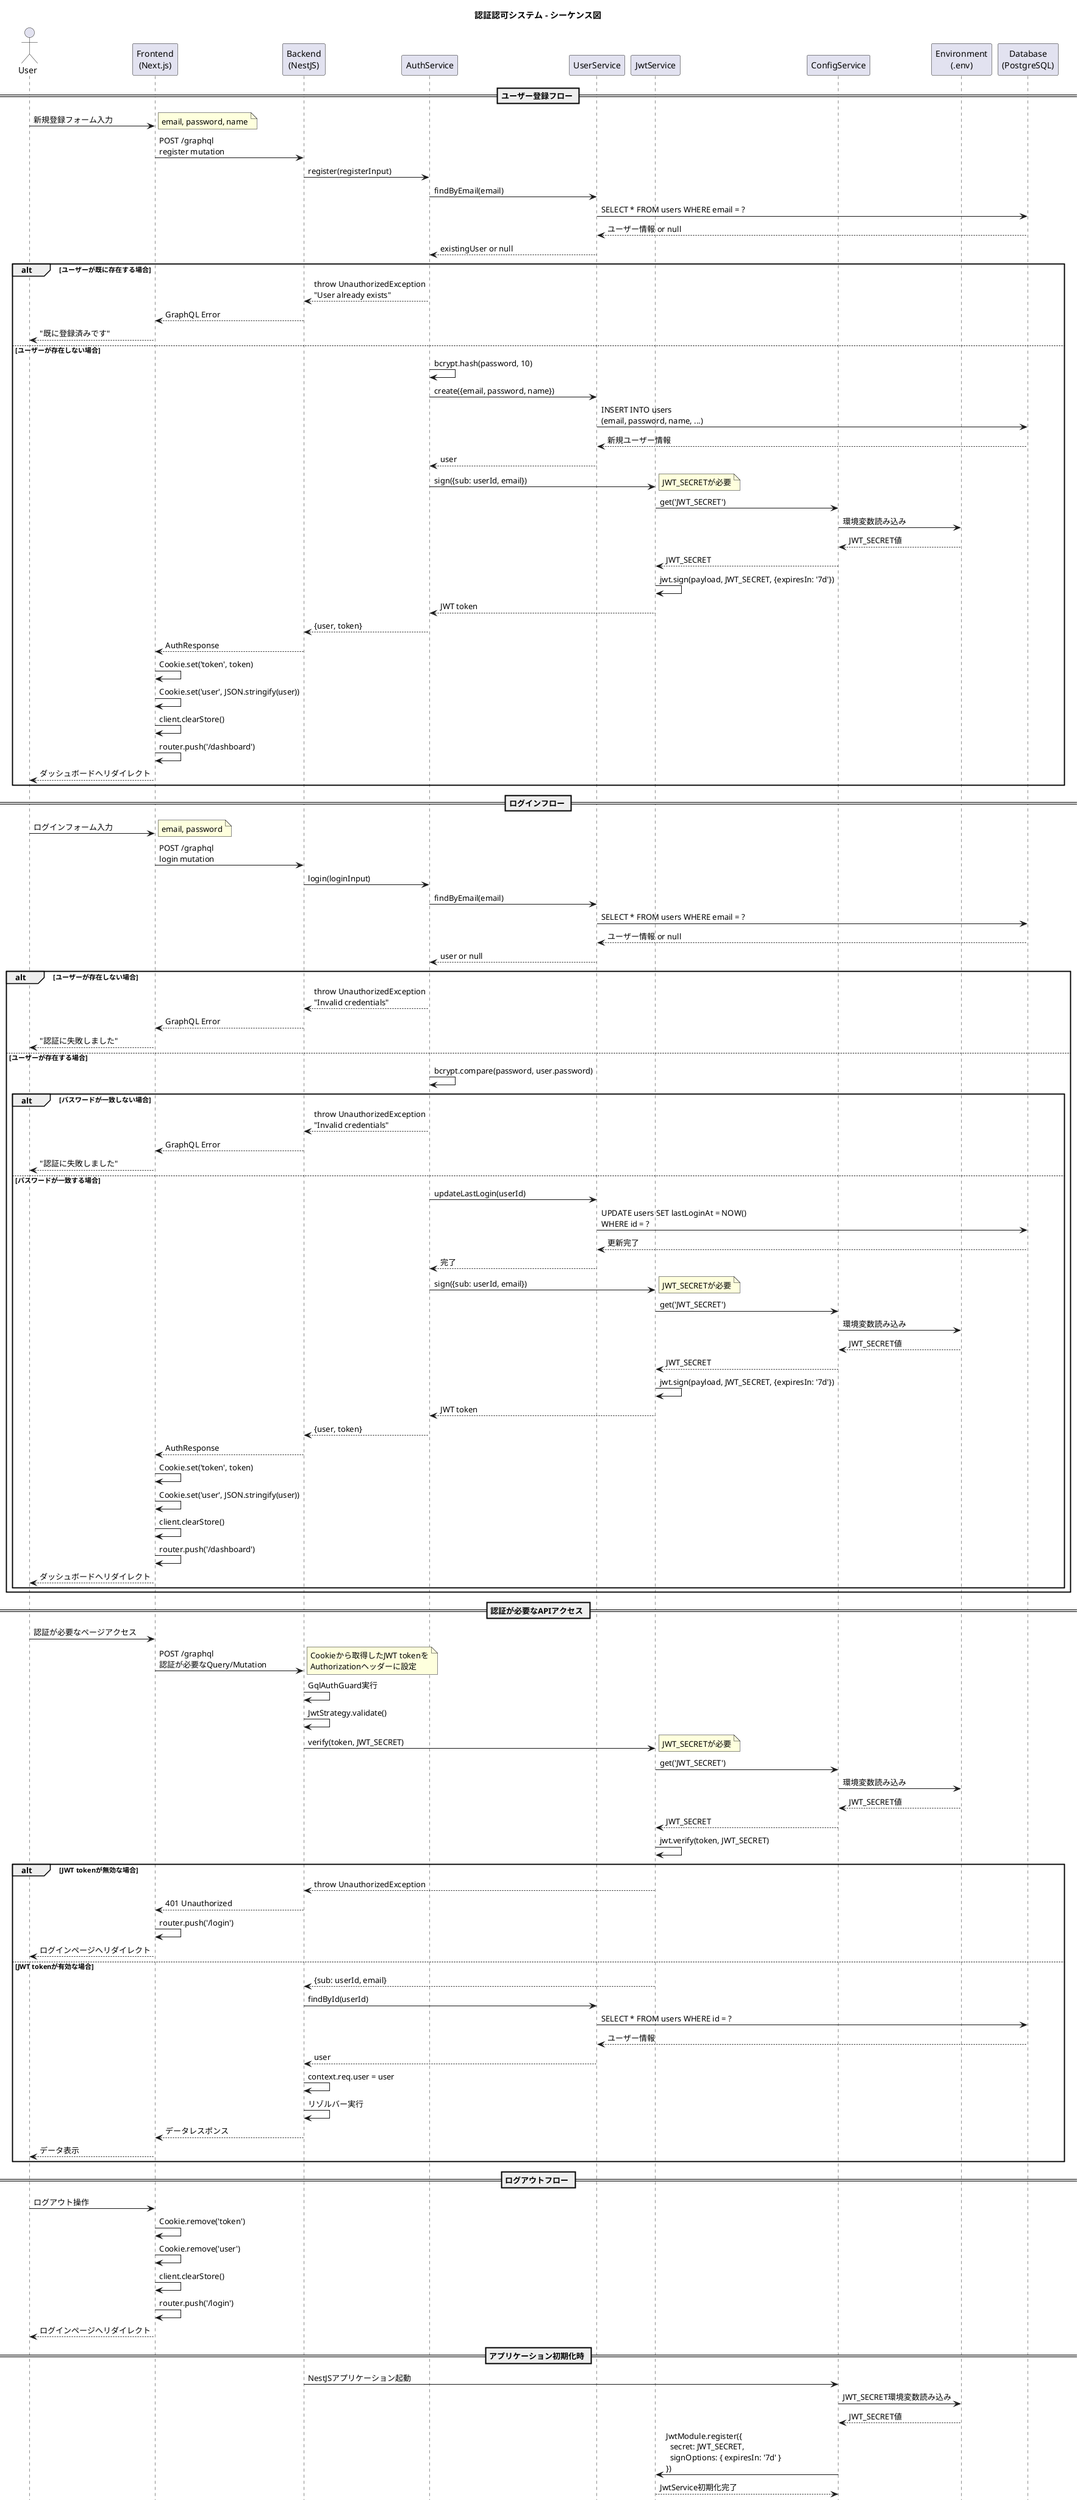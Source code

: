 @startuml 認証認可シーケンス図

title 認証認可システム - シーケンス図

actor User as U
participant "Frontend\n(Next.js)" as F
participant "Backend\n(NestJS)" as B
participant "AuthService" as AS
participant "UserService" as US
participant "JwtService" as JS
participant "ConfigService" as CS
participant "Environment\n(.env)" as ENV
participant "Database\n(PostgreSQL)" as DB

== ユーザー登録フロー ==

U -> F: 新規登録フォーム入力
note right: email, password, name
F -> B: POST /graphql\nregister mutation
B -> AS: register(registerInput)
AS -> US: findByEmail(email)
US -> DB: SELECT * FROM users WHERE email = ?
DB --> US: ユーザー情報 or null
US --> AS: existingUser or null

alt ユーザーが既に存在する場合
    AS --> B: throw UnauthorizedException\n"User already exists"
    B --> F: GraphQL Error
    F --> U: "既に登録済みです"
else ユーザーが存在しない場合
    AS -> AS: bcrypt.hash(password, 10)
    AS -> US: create({email, password, name})
    US -> DB: INSERT INTO users\n(email, password, name, ...)
    DB --> US: 新規ユーザー情報
    US --> AS: user
    AS -> JS: sign({sub: userId, email})
    note right: JWT_SECRETが必要
    JS -> CS: get('JWT_SECRET')
    CS -> ENV: 環境変数読み込み
    ENV --> CS: JWT_SECRET値
    CS --> JS: JWT_SECRET
    JS -> JS: jwt.sign(payload, JWT_SECRET, {expiresIn: '7d'})
    JS --> AS: JWT token
    AS --> B: {user, token}
    B --> F: AuthResponse
    F -> F: Cookie.set('token', token)
    F -> F: Cookie.set('user', JSON.stringify(user))
    F -> F: client.clearStore()
    F -> F: router.push('/dashboard')
    F --> U: ダッシュボードへリダイレクト
end

== ログインフロー ==

U -> F: ログインフォーム入力
note right: email, password
F -> B: POST /graphql\nlogin mutation
B -> AS: login(loginInput)
AS -> US: findByEmail(email)
US -> DB: SELECT * FROM users WHERE email = ?
DB --> US: ユーザー情報 or null
US --> AS: user or null

alt ユーザーが存在しない場合
    AS --> B: throw UnauthorizedException\n"Invalid credentials"
    B --> F: GraphQL Error
    F --> U: "認証に失敗しました"
else ユーザーが存在する場合
    AS -> AS: bcrypt.compare(password, user.password)
    alt パスワードが一致しない場合
        AS --> B: throw UnauthorizedException\n"Invalid credentials"
        B --> F: GraphQL Error
        F --> U: "認証に失敗しました"
    else パスワードが一致する場合
        AS -> US: updateLastLogin(userId)
        US -> DB: UPDATE users SET lastLoginAt = NOW()\nWHERE id = ?
        DB --> US: 更新完了
        US --> AS: 完了
        AS -> JS: sign({sub: userId, email})
        note right: JWT_SECRETが必要
        JS -> CS: get('JWT_SECRET')
        CS -> ENV: 環境変数読み込み
        ENV --> CS: JWT_SECRET値
        CS --> JS: JWT_SECRET
        JS -> JS: jwt.sign(payload, JWT_SECRET, {expiresIn: '7d'})
        JS --> AS: JWT token
        AS --> B: {user, token}
        B --> F: AuthResponse
        F -> F: Cookie.set('token', token)
        F -> F: Cookie.set('user', JSON.stringify(user))
        F -> F: client.clearStore()
        F -> F: router.push('/dashboard')
        F --> U: ダッシュボードへリダイレクト
    end
end

== 認証が必要なAPIアクセス ==

U -> F: 認証が必要なページアクセス
F -> B: POST /graphql\n認証が必要なQuery/Mutation
note right: Cookieから取得したJWT tokenを\nAuthorizationヘッダーに設定

B -> B: GqlAuthGuard実行
B -> B: JwtStrategy.validate()
B -> JS: verify(token, JWT_SECRET)
note right: JWT_SECRETが必要
JS -> CS: get('JWT_SECRET')
CS -> ENV: 環境変数読み込み
ENV --> CS: JWT_SECRET値
CS --> JS: JWT_SECRET
JS -> JS: jwt.verify(token, JWT_SECRET)

alt JWT tokenが無効な場合
    JS --> B: throw UnauthorizedException
    B --> F: 401 Unauthorized
    F -> F: router.push('/login')
    F --> U: ログインページへリダイレクト
else JWT tokenが有効な場合
    JS --> B: {sub: userId, email}
    B -> US: findById(userId)
    US -> DB: SELECT * FROM users WHERE id = ?
    DB --> US: ユーザー情報
    US --> B: user
    B -> B: context.req.user = user
    B -> B: リゾルバー実行
    B --> F: データレスポンス
    F --> U: データ表示
end

== ログアウトフロー ==

U -> F: ログアウト操作
F -> F: Cookie.remove('token')
F -> F: Cookie.remove('user')
F -> F: client.clearStore()
F -> F: router.push('/login')
F --> U: ログインページへリダイレクト

== アプリケーション初期化時 ==

B -> CS: NestJSアプリケーション起動
CS -> ENV: JWT_SECRET環境変数読み込み
ENV --> CS: JWT_SECRET値
CS -> JS: JwtModule.register({\n  secret: JWT_SECRET,\n  signOptions: { expiresIn: '7d' }\n})
JS --> CS: JwtService初期化完了
CS --> B: 認証モジュール初期化完了

== JWT_SECRET管理フロー ==

note over ENV, CS
**JWT_SECRET環境変数の流れ**
1. .envファイルに保存
   JWT_SECRET=<秘密鍵>

2. ConfigServiceが読み込み
   - アプリケーション起動時に一度だけ読み込み
   - メモリ内にキャッシュ

3. JwtServiceで使用
   - トークン署名時: jwt.sign(payload, JWT_SECRET)
   - トークン検証時: jwt.verify(token, JWT_SECRET)

**セキュリティ考慮事項**
- JWT_SECRETは外部に漏れてはいけない
- 本番環境では強力な秘密鍵を使用
- 定期的な秘密鍵ローテーション推奨
end note

== セキュリティ仕様 ==

note over B, DB
**JWT設定**
- アルゴリズム: HS256
- シークレット: GUID形式の秘密鍵
- 有効期限: 7日間（Cookie設定）
- 署名・検証にJWT_SECRETを使用

**パスワード暗号化**
- アルゴリズム: bcrypt
- ソルトラウンド: 10

**Cookie設定**
- HttpOnly: false (フロントエンドからアクセス必要)
- Secure: 本番環境のみ true
- SameSite: strict
- 有効期限: 7日間

**環境変数管理**
- JWT_SECRET: .envファイルで管理
- ConfigServiceを通じてアクセス
- アプリケーション起動時に読み込み
end note

@enduml